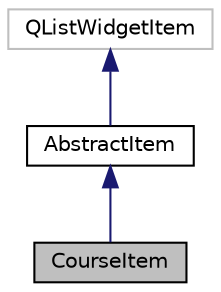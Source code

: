 digraph "CourseItem"
{
 // LATEX_PDF_SIZE
  edge [fontname="Helvetica",fontsize="10",labelfontname="Helvetica",labelfontsize="10"];
  node [fontname="Helvetica",fontsize="10",shape=record];
  Node1 [label="CourseItem",height=0.2,width=0.4,color="black", fillcolor="grey75", style="filled", fontcolor="black",tooltip=" "];
  Node2 -> Node1 [dir="back",color="midnightblue",fontsize="10",style="solid"];
  Node2 [label="AbstractItem",height=0.2,width=0.4,color="black", fillcolor="white", style="filled",URL="$classAbstractItem.html",tooltip=" "];
  Node3 -> Node2 [dir="back",color="midnightblue",fontsize="10",style="solid"];
  Node3 [label="QListWidgetItem",height=0.2,width=0.4,color="grey75", fillcolor="white", style="filled",tooltip=" "];
}
